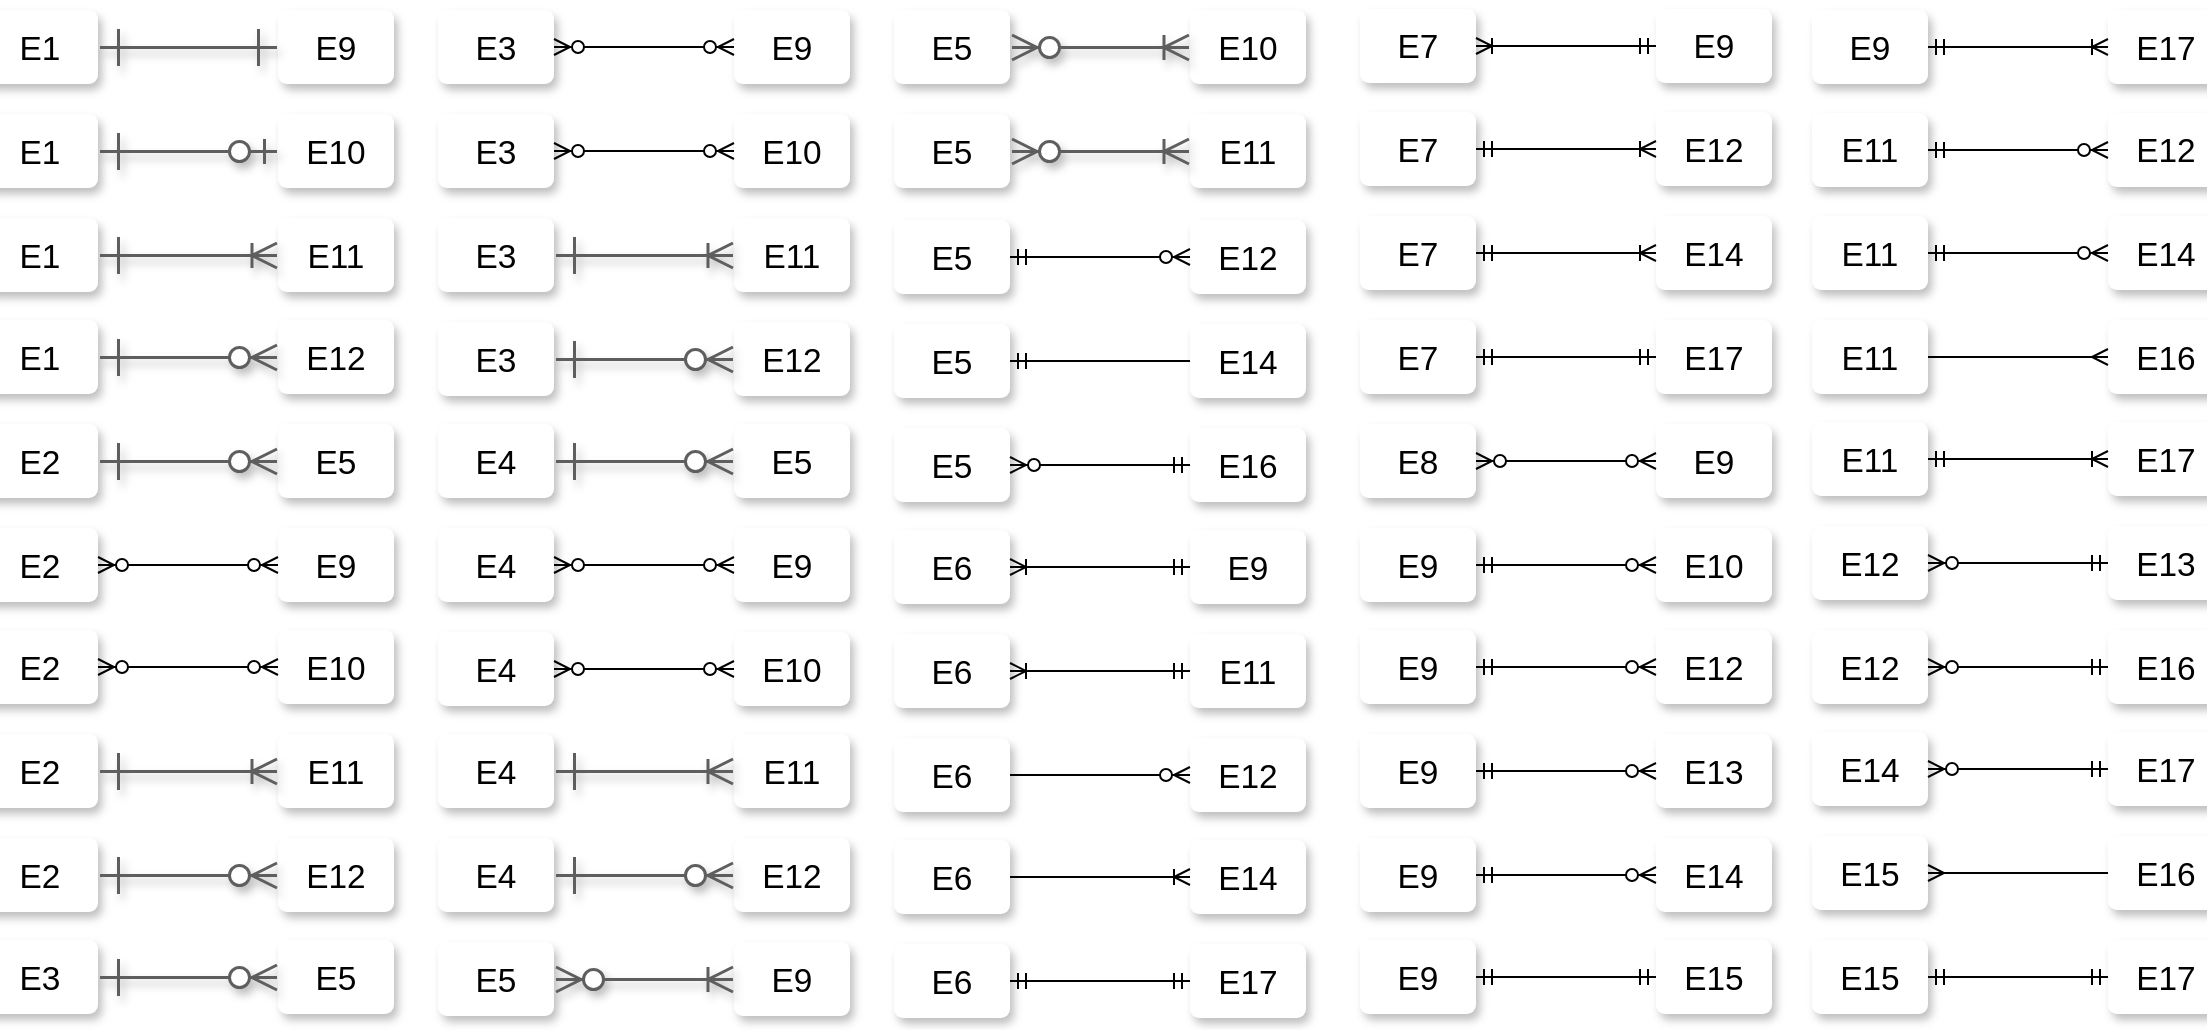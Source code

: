 <mxfile version="24.7.14">
  <diagram name="Página-1" id="lMCiCQGlookweoDm1MbY">
    <mxGraphModel dx="1413" dy="354" grid="0" gridSize="10" guides="1" tooltips="1" connect="1" arrows="1" fold="1" page="0" pageScale="1" pageWidth="827" pageHeight="1169" math="0" shadow="0">
      <root>
        <mxCell id="0" />
        <mxCell id="1" parent="0" />
        <mxCell id="VW0d0hes_iw_Q88u06iS-4" value="E1" style="html=1;overflow=block;blockSpacing=1;whiteSpace=wrap;fontSize=16.7;align=center;spacing=9;strokeColor=#unset;rounded=1;absoluteArcSize=1;arcSize=9;fillColor=#FFFFFF;strokeWidth=NaN;lucidId=a49.3jSfNW3m;shadow=1;" vertex="1" parent="1">
          <mxGeometry x="152" y="668" width="58" height="37" as="geometry" />
        </mxCell>
        <mxCell id="VW0d0hes_iw_Q88u06iS-5" value="E9" style="html=1;overflow=block;blockSpacing=1;whiteSpace=wrap;fontSize=16.7;align=center;spacing=9;strokeColor=#unset;rounded=1;absoluteArcSize=1;arcSize=9;fillColor=#FFFFFF;strokeWidth=NaN;lucidId=v49.yqgwQpGt;shadow=1;" vertex="1" parent="1">
          <mxGeometry x="300" y="668" width="58" height="37" as="geometry" />
        </mxCell>
        <mxCell id="VW0d0hes_iw_Q88u06iS-6" value="" style="html=1;jettySize=18;whiteSpace=wrap;fontSize=13;strokeColor=#5E5E5E;strokeWidth=1.5;rounded=1;arcSize=12;edgeStyle=orthogonalEdgeStyle;startArrow=ERone;startSize=16;endArrow=ERone;endSize=16;exitX=-0.013;exitY=0.5;exitPerimeter=0;entryX=1.013;entryY=0.5;entryPerimeter=0;lucidId=D69._yKPUCEd;fillColor=#FFFFFF;shadow=1;" edge="1" parent="1" source="VW0d0hes_iw_Q88u06iS-5" target="VW0d0hes_iw_Q88u06iS-4">
          <mxGeometry width="100" height="100" relative="1" as="geometry">
            <Array as="points" />
          </mxGeometry>
        </mxCell>
        <mxCell id="VW0d0hes_iw_Q88u06iS-7" value="E1" style="html=1;overflow=block;blockSpacing=1;whiteSpace=wrap;fontSize=16.7;align=center;spacing=9;strokeColor=#unset;rounded=1;absoluteArcSize=1;arcSize=9;fillColor=#FFFFFF;strokeWidth=NaN;lucidId=K_9.~rIl6Zaw;shadow=1;" vertex="1" parent="1">
          <mxGeometry x="152" y="720" width="58" height="37" as="geometry" />
        </mxCell>
        <mxCell id="VW0d0hes_iw_Q88u06iS-8" value="E10" style="html=1;overflow=block;blockSpacing=1;whiteSpace=wrap;fontSize=16.7;align=center;spacing=9;strokeColor=#unset;rounded=1;absoluteArcSize=1;arcSize=9;fillColor=#FFFFFF;strokeWidth=NaN;lucidId=K_9.1wFLXOA_;shadow=1;" vertex="1" parent="1">
          <mxGeometry x="300" y="720" width="58" height="37" as="geometry" />
        </mxCell>
        <mxCell id="VW0d0hes_iw_Q88u06iS-9" value="" style="html=1;jettySize=18;whiteSpace=wrap;fontSize=13;strokeColor=#5E5E5E;strokeWidth=1.5;rounded=1;arcSize=12;edgeStyle=orthogonalEdgeStyle;startArrow=ERzeroToOne;startSize=10;endArrow=ERone;endSize=16;exitX=-0.013;exitY=0.5;exitPerimeter=0;entryX=1.013;entryY=0.5;entryPerimeter=0;lucidId=K_9.NSXxFif3;fillColor=#FFFFFF;shadow=1;" edge="1" parent="1" source="VW0d0hes_iw_Q88u06iS-8" target="VW0d0hes_iw_Q88u06iS-7">
          <mxGeometry width="100" height="100" relative="1" as="geometry">
            <Array as="points" />
          </mxGeometry>
        </mxCell>
        <mxCell id="VW0d0hes_iw_Q88u06iS-10" value="E1" style="html=1;overflow=block;blockSpacing=1;whiteSpace=wrap;fontSize=16.7;align=center;spacing=9;strokeColor=#unset;rounded=1;absoluteArcSize=1;arcSize=9;fillColor=#FFFFFF;strokeWidth=NaN;lucidId=6_9.~jnDbWiA;shadow=1;" vertex="1" parent="1">
          <mxGeometry x="152" y="772" width="58" height="37" as="geometry" />
        </mxCell>
        <mxCell id="VW0d0hes_iw_Q88u06iS-11" value="E11" style="html=1;overflow=block;blockSpacing=1;whiteSpace=wrap;fontSize=16.7;align=center;spacing=9;strokeColor=#unset;rounded=1;absoluteArcSize=1;arcSize=9;fillColor=#FFFFFF;strokeWidth=NaN;lucidId=6_9.4NvaiLBG;shadow=1;" vertex="1" parent="1">
          <mxGeometry x="300" y="772" width="58" height="37" as="geometry" />
        </mxCell>
        <mxCell id="VW0d0hes_iw_Q88u06iS-12" value="" style="html=1;jettySize=18;whiteSpace=wrap;fontSize=13;strokeColor=#5E5E5E;strokeWidth=1.5;rounded=1;arcSize=12;edgeStyle=orthogonalEdgeStyle;startArrow=ERoneToMany;startSize=10;endArrow=ERone;endSize=16;exitX=-0.013;exitY=0.5;exitPerimeter=0;entryX=1.013;entryY=0.5;entryPerimeter=0;lucidId=6_9.0U2wq2EW;fillColor=#FFFFFF;shadow=1;" edge="1" parent="1" source="VW0d0hes_iw_Q88u06iS-11" target="VW0d0hes_iw_Q88u06iS-10">
          <mxGeometry width="100" height="100" relative="1" as="geometry">
            <Array as="points" />
          </mxGeometry>
        </mxCell>
        <mxCell id="VW0d0hes_iw_Q88u06iS-13" value="E1" style="html=1;overflow=block;blockSpacing=1;whiteSpace=wrap;fontSize=16.7;align=center;spacing=9;strokeColor=#unset;rounded=1;absoluteArcSize=1;arcSize=9;fillColor=#FFFFFF;strokeWidth=NaN;lucidId=m.9.YHpLkeR~;shadow=1;" vertex="1" parent="1">
          <mxGeometry x="152" y="823" width="58" height="37" as="geometry" />
        </mxCell>
        <mxCell id="VW0d0hes_iw_Q88u06iS-14" value="E12" style="html=1;overflow=block;blockSpacing=1;whiteSpace=wrap;fontSize=16.7;align=center;spacing=9;strokeColor=#unset;rounded=1;absoluteArcSize=1;arcSize=9;fillColor=#FFFFFF;strokeWidth=NaN;lucidId=m.9.MfVfY2YU;shadow=1;" vertex="1" parent="1">
          <mxGeometry x="300" y="823" width="58" height="37" as="geometry" />
        </mxCell>
        <mxCell id="VW0d0hes_iw_Q88u06iS-15" value="" style="html=1;jettySize=18;whiteSpace=wrap;fontSize=13;strokeColor=#5E5E5E;strokeWidth=1.5;rounded=1;arcSize=12;edgeStyle=orthogonalEdgeStyle;startArrow=ERzeroToMany;startSize=10;endArrow=ERone;endSize=16;exitX=-0.013;exitY=0.5;exitPerimeter=0;entryX=1.013;entryY=0.5;entryPerimeter=0;lucidId=m.9.k3JNbqy.;fillColor=#FFFFFF;shadow=1;" edge="1" parent="1" source="VW0d0hes_iw_Q88u06iS-14" target="VW0d0hes_iw_Q88u06iS-13">
          <mxGeometry width="100" height="100" relative="1" as="geometry">
            <Array as="points" />
          </mxGeometry>
        </mxCell>
        <mxCell id="VW0d0hes_iw_Q88u06iS-16" value="E2" style="html=1;overflow=block;blockSpacing=1;whiteSpace=wrap;fontSize=16.7;align=center;spacing=9;strokeColor=#unset;rounded=1;absoluteArcSize=1;arcSize=9;fillColor=#FFFFFF;strokeWidth=NaN;lucidId=gb-.z7cA_7DU;shadow=1;" vertex="1" parent="1">
          <mxGeometry x="152" y="927" width="58" height="37" as="geometry" />
        </mxCell>
        <mxCell id="VW0d0hes_iw_Q88u06iS-17" value="E9" style="html=1;overflow=block;blockSpacing=1;whiteSpace=wrap;fontSize=16.7;align=center;spacing=9;strokeColor=#unset;rounded=1;absoluteArcSize=1;arcSize=9;fillColor=#FFFFFF;strokeWidth=NaN;lucidId=gb-.lc1AbB2K;shadow=1;" vertex="1" parent="1">
          <mxGeometry x="300" y="927" width="58" height="37" as="geometry" />
        </mxCell>
        <mxCell id="VW0d0hes_iw_Q88u06iS-19" value="E2" style="html=1;overflow=block;blockSpacing=1;whiteSpace=wrap;fontSize=16.7;align=center;spacing=9;strokeColor=#unset;rounded=1;absoluteArcSize=1;arcSize=9;fillColor=#FFFFFF;strokeWidth=NaN;lucidId=gb-.fF-rcX95;shadow=1;" vertex="1" parent="1">
          <mxGeometry x="152" y="978" width="58" height="37" as="geometry" />
        </mxCell>
        <mxCell id="VW0d0hes_iw_Q88u06iS-20" value="E10" style="html=1;overflow=block;blockSpacing=1;whiteSpace=wrap;fontSize=16.7;align=center;spacing=9;strokeColor=#unset;rounded=1;absoluteArcSize=1;arcSize=9;fillColor=#FFFFFF;strokeWidth=NaN;lucidId=gb-.aFV4El0-;shadow=1;" vertex="1" parent="1">
          <mxGeometry x="300" y="978" width="58" height="37" as="geometry" />
        </mxCell>
        <mxCell id="VW0d0hes_iw_Q88u06iS-22" value="E2" style="html=1;overflow=block;blockSpacing=1;whiteSpace=wrap;fontSize=16.7;align=center;spacing=9;strokeColor=#unset;rounded=1;absoluteArcSize=1;arcSize=9;fillColor=#FFFFFF;strokeWidth=NaN;lucidId=gb-.QJ6YCIIF;shadow=1;" vertex="1" parent="1">
          <mxGeometry x="152" y="1030" width="58" height="37" as="geometry" />
        </mxCell>
        <mxCell id="VW0d0hes_iw_Q88u06iS-23" value="E11" style="html=1;overflow=block;blockSpacing=1;whiteSpace=wrap;fontSize=16.7;align=center;spacing=9;strokeColor=#unset;rounded=1;absoluteArcSize=1;arcSize=9;fillColor=#FFFFFF;strokeWidth=NaN;lucidId=gb-.yOQ.quRR;shadow=1;" vertex="1" parent="1">
          <mxGeometry x="300" y="1030" width="58" height="37" as="geometry" />
        </mxCell>
        <mxCell id="VW0d0hes_iw_Q88u06iS-24" value="" style="html=1;jettySize=18;whiteSpace=wrap;fontSize=13;strokeColor=#5E5E5E;strokeWidth=1.5;rounded=1;arcSize=12;edgeStyle=orthogonalEdgeStyle;startArrow=ERoneToMany;startSize=10;endArrow=ERone;endSize=16;exitX=-0.013;exitY=0.5;exitPerimeter=0;entryX=1.013;entryY=0.5;entryPerimeter=0;lucidId=gb-.RU2Mtd.V;fillColor=#FFFFFF;shadow=1;" edge="1" parent="1" source="VW0d0hes_iw_Q88u06iS-23" target="VW0d0hes_iw_Q88u06iS-22">
          <mxGeometry width="100" height="100" relative="1" as="geometry">
            <Array as="points" />
          </mxGeometry>
        </mxCell>
        <mxCell id="VW0d0hes_iw_Q88u06iS-25" value="E2" style="html=1;overflow=block;blockSpacing=1;whiteSpace=wrap;fontSize=16.7;align=center;spacing=9;strokeColor=#unset;rounded=1;absoluteArcSize=1;arcSize=9;fillColor=#FFFFFF;strokeWidth=NaN;lucidId=gb-.sQB0YD-k;shadow=1;" vertex="1" parent="1">
          <mxGeometry x="152" y="1082" width="58" height="37" as="geometry" />
        </mxCell>
        <mxCell id="VW0d0hes_iw_Q88u06iS-26" value="E12" style="html=1;overflow=block;blockSpacing=1;whiteSpace=wrap;fontSize=16.7;align=center;spacing=9;strokeColor=#unset;rounded=1;absoluteArcSize=1;arcSize=9;fillColor=#FFFFFF;strokeWidth=NaN;lucidId=gb-.uPbhh1sF;shadow=1;" vertex="1" parent="1">
          <mxGeometry x="300" y="1082" width="58" height="37" as="geometry" />
        </mxCell>
        <mxCell id="VW0d0hes_iw_Q88u06iS-27" value="" style="html=1;jettySize=18;whiteSpace=wrap;fontSize=13;strokeColor=#5E5E5E;strokeWidth=1.5;rounded=1;arcSize=12;edgeStyle=orthogonalEdgeStyle;startArrow=ERzeroToMany;startSize=10;endArrow=ERone;endSize=16;exitX=-0.013;exitY=0.5;exitPerimeter=0;entryX=1.013;entryY=0.5;entryPerimeter=0;lucidId=gb-.T4v.nvnW;fillColor=#FFFFFF;shadow=1;" edge="1" parent="1" source="VW0d0hes_iw_Q88u06iS-26" target="VW0d0hes_iw_Q88u06iS-25">
          <mxGeometry width="100" height="100" relative="1" as="geometry">
            <Array as="points" />
          </mxGeometry>
        </mxCell>
        <mxCell id="VW0d0hes_iw_Q88u06iS-28" value="E2" style="html=1;overflow=block;blockSpacing=1;whiteSpace=wrap;fontSize=16.7;align=center;spacing=9;strokeColor=#unset;rounded=1;absoluteArcSize=1;arcSize=9;fillColor=#FFFFFF;strokeWidth=NaN;lucidId=Ee-.-e9QqfMH;shadow=1;" vertex="1" parent="1">
          <mxGeometry x="152" y="875" width="58" height="37" as="geometry" />
        </mxCell>
        <mxCell id="VW0d0hes_iw_Q88u06iS-29" value="E5" style="html=1;overflow=block;blockSpacing=1;whiteSpace=wrap;fontSize=16.7;align=center;spacing=9;strokeColor=#unset;rounded=1;absoluteArcSize=1;arcSize=9;fillColor=#FFFFFF;strokeWidth=NaN;lucidId=Ee-.glLFmm_a;shadow=1;" vertex="1" parent="1">
          <mxGeometry x="300" y="875" width="58" height="37" as="geometry" />
        </mxCell>
        <mxCell id="VW0d0hes_iw_Q88u06iS-30" value="" style="html=1;jettySize=18;whiteSpace=wrap;fontSize=13;strokeColor=#5E5E5E;strokeWidth=1.5;rounded=1;arcSize=12;edgeStyle=orthogonalEdgeStyle;startArrow=ERzeroToMany;startSize=10;endArrow=ERone;endSize=16;exitX=-0.013;exitY=0.5;exitPerimeter=0;entryX=1.013;entryY=0.5;entryPerimeter=0;lucidId=Ee-.slK3gOFE;fillColor=#FFFFFF;shadow=1;" edge="1" parent="1" source="VW0d0hes_iw_Q88u06iS-29" target="VW0d0hes_iw_Q88u06iS-28">
          <mxGeometry width="100" height="100" relative="1" as="geometry">
            <Array as="points" />
          </mxGeometry>
        </mxCell>
        <mxCell id="VW0d0hes_iw_Q88u06iS-31" value="E3" style="html=1;overflow=block;blockSpacing=1;whiteSpace=wrap;fontSize=16.7;align=center;spacing=9;strokeColor=#unset;rounded=1;absoluteArcSize=1;arcSize=9;fillColor=#FFFFFF;strokeWidth=NaN;lucidId=nh-.uZ3-D6Ef;shadow=1;" vertex="1" parent="1">
          <mxGeometry x="152" y="1133" width="58" height="37" as="geometry" />
        </mxCell>
        <mxCell id="VW0d0hes_iw_Q88u06iS-32" value="E5" style="html=1;overflow=block;blockSpacing=1;whiteSpace=wrap;fontSize=16.7;align=center;spacing=9;strokeColor=#unset;rounded=1;absoluteArcSize=1;arcSize=9;fillColor=#FFFFFF;strokeWidth=NaN;lucidId=nh-.7fimG69a;shadow=1;" vertex="1" parent="1">
          <mxGeometry x="300" y="1133" width="58" height="37" as="geometry" />
        </mxCell>
        <mxCell id="VW0d0hes_iw_Q88u06iS-33" value="" style="html=1;jettySize=18;whiteSpace=wrap;fontSize=13;strokeColor=#5E5E5E;strokeWidth=1.5;rounded=1;arcSize=12;edgeStyle=orthogonalEdgeStyle;startArrow=ERzeroToMany;startSize=10;endArrow=ERone;endSize=16;exitX=-0.013;exitY=0.5;exitPerimeter=0;entryX=1.013;entryY=0.5;entryPerimeter=0;lucidId=nh-.vtvNjKWo;fillColor=#FFFFFF;shadow=1;" edge="1" parent="1" source="VW0d0hes_iw_Q88u06iS-32" target="VW0d0hes_iw_Q88u06iS-31">
          <mxGeometry width="100" height="100" relative="1" as="geometry">
            <Array as="points" />
          </mxGeometry>
        </mxCell>
        <mxCell id="VW0d0hes_iw_Q88u06iS-34" value="E3" style="html=1;overflow=block;blockSpacing=1;whiteSpace=wrap;fontSize=16.7;align=center;spacing=9;strokeColor=#unset;rounded=1;absoluteArcSize=1;arcSize=9;fillColor=#FFFFFF;strokeWidth=NaN;lucidId=aj-.gL-r61au;shadow=1;" vertex="1" parent="1">
          <mxGeometry x="380" y="668" width="58" height="37" as="geometry" />
        </mxCell>
        <mxCell id="VW0d0hes_iw_Q88u06iS-35" value="E9" style="html=1;overflow=block;blockSpacing=1;whiteSpace=wrap;fontSize=16.7;align=center;spacing=9;strokeColor=#unset;rounded=1;absoluteArcSize=1;arcSize=9;fillColor=#FFFFFF;strokeWidth=NaN;lucidId=aj-.JwW~57F_;shadow=1;" vertex="1" parent="1">
          <mxGeometry x="528" y="668" width="58" height="37" as="geometry" />
        </mxCell>
        <mxCell id="VW0d0hes_iw_Q88u06iS-37" value="E3" style="html=1;overflow=block;blockSpacing=1;whiteSpace=wrap;fontSize=16.7;align=center;spacing=9;strokeColor=#unset;rounded=1;absoluteArcSize=1;arcSize=9;fillColor=#FFFFFF;strokeWidth=NaN;lucidId=Uj-.-uaRzZYg;shadow=1;" vertex="1" parent="1">
          <mxGeometry x="380" y="720" width="58" height="37" as="geometry" />
        </mxCell>
        <mxCell id="VW0d0hes_iw_Q88u06iS-38" value="E10" style="html=1;overflow=block;blockSpacing=1;whiteSpace=wrap;fontSize=16.7;align=center;spacing=9;strokeColor=#unset;rounded=1;absoluteArcSize=1;arcSize=9;fillColor=#FFFFFF;strokeWidth=NaN;lucidId=Uj-.i6XIvXeX;shadow=1;" vertex="1" parent="1">
          <mxGeometry x="528" y="720" width="58" height="37" as="geometry" />
        </mxCell>
        <mxCell id="VW0d0hes_iw_Q88u06iS-40" value="E3" style="html=1;overflow=block;blockSpacing=1;whiteSpace=wrap;fontSize=16.7;align=center;spacing=9;strokeColor=#unset;rounded=1;absoluteArcSize=1;arcSize=9;fillColor=#FFFFFF;strokeWidth=NaN;lucidId=Dm-.xJ4fv~bC;shadow=1;" vertex="1" parent="1">
          <mxGeometry x="380" y="772" width="58" height="37" as="geometry" />
        </mxCell>
        <mxCell id="VW0d0hes_iw_Q88u06iS-41" value="E11" style="html=1;overflow=block;blockSpacing=1;whiteSpace=wrap;fontSize=16.7;align=center;spacing=9;strokeColor=#unset;rounded=1;absoluteArcSize=1;arcSize=9;fillColor=#FFFFFF;strokeWidth=NaN;lucidId=Dm-.RwP84Y_~;shadow=1;" vertex="1" parent="1">
          <mxGeometry x="528" y="772" width="58" height="37" as="geometry" />
        </mxCell>
        <mxCell id="VW0d0hes_iw_Q88u06iS-42" value="" style="html=1;jettySize=18;whiteSpace=wrap;fontSize=13;strokeColor=#5E5E5E;strokeWidth=1.5;rounded=1;arcSize=12;edgeStyle=orthogonalEdgeStyle;startArrow=ERoneToMany;startSize=10;endArrow=ERone;endSize=16;exitX=-0.013;exitY=0.5;exitPerimeter=0;entryX=1.013;entryY=0.5;entryPerimeter=0;lucidId=Dm-.p45LM0o9;fillColor=#FFFFFF;shadow=1;" edge="1" parent="1" source="VW0d0hes_iw_Q88u06iS-41" target="VW0d0hes_iw_Q88u06iS-40">
          <mxGeometry width="100" height="100" relative="1" as="geometry">
            <Array as="points" />
          </mxGeometry>
        </mxCell>
        <mxCell id="VW0d0hes_iw_Q88u06iS-43" value="E3" style="html=1;overflow=block;blockSpacing=1;whiteSpace=wrap;fontSize=16.7;align=center;spacing=9;strokeColor=#unset;rounded=1;absoluteArcSize=1;arcSize=9;fillColor=#FFFFFF;strokeWidth=NaN;lucidId=9m-.hp8IZicy;shadow=1;" vertex="1" parent="1">
          <mxGeometry x="380" y="824" width="58" height="37" as="geometry" />
        </mxCell>
        <mxCell id="VW0d0hes_iw_Q88u06iS-44" value="E12" style="html=1;overflow=block;blockSpacing=1;whiteSpace=wrap;fontSize=16.7;align=center;spacing=9;strokeColor=#unset;rounded=1;absoluteArcSize=1;arcSize=9;fillColor=#FFFFFF;strokeWidth=NaN;lucidId=9m-.NYmNRKxv;shadow=1;" vertex="1" parent="1">
          <mxGeometry x="528" y="824" width="58" height="37" as="geometry" />
        </mxCell>
        <mxCell id="VW0d0hes_iw_Q88u06iS-45" value="" style="html=1;jettySize=18;whiteSpace=wrap;fontSize=13;strokeColor=#5E5E5E;strokeWidth=1.5;rounded=1;arcSize=12;edgeStyle=orthogonalEdgeStyle;startArrow=ERzeroToMany;startSize=10;endArrow=ERone;endSize=16;exitX=-0.013;exitY=0.5;exitPerimeter=0;entryX=1.013;entryY=0.5;entryPerimeter=0;lucidId=9m-.v.tQU0M8;fillColor=#FFFFFF;shadow=1;" edge="1" parent="1" source="VW0d0hes_iw_Q88u06iS-44" target="VW0d0hes_iw_Q88u06iS-43">
          <mxGeometry width="100" height="100" relative="1" as="geometry">
            <Array as="points" />
          </mxGeometry>
        </mxCell>
        <mxCell id="VW0d0hes_iw_Q88u06iS-46" value="E4" style="html=1;overflow=block;blockSpacing=1;whiteSpace=wrap;fontSize=16.7;align=center;spacing=9;strokeColor=#unset;rounded=1;absoluteArcSize=1;arcSize=9;fillColor=#FFFFFF;strokeWidth=NaN;lucidId=Cn-.y0af_ZJq;shadow=1;" vertex="1" parent="1">
          <mxGeometry x="380" y="875" width="58" height="37" as="geometry" />
        </mxCell>
        <mxCell id="VW0d0hes_iw_Q88u06iS-47" value="E5" style="html=1;overflow=block;blockSpacing=1;whiteSpace=wrap;fontSize=16.7;align=center;spacing=9;strokeColor=#unset;rounded=1;absoluteArcSize=1;arcSize=9;fillColor=#FFFFFF;strokeWidth=NaN;lucidId=Cn-.5DLKqJvs;shadow=1;" vertex="1" parent="1">
          <mxGeometry x="528" y="875" width="58" height="37" as="geometry" />
        </mxCell>
        <mxCell id="VW0d0hes_iw_Q88u06iS-48" value="" style="html=1;jettySize=18;whiteSpace=wrap;fontSize=13;strokeColor=#5E5E5E;strokeWidth=1.5;rounded=1;arcSize=12;edgeStyle=orthogonalEdgeStyle;startArrow=ERzeroToMany;startSize=10;endArrow=ERone;endSize=16;exitX=-0.013;exitY=0.5;exitPerimeter=0;entryX=1.013;entryY=0.5;entryPerimeter=0;lucidId=Cn-.~MXiwPS6;fillColor=#FFFFFF;shadow=1;" edge="1" parent="1" source="VW0d0hes_iw_Q88u06iS-47" target="VW0d0hes_iw_Q88u06iS-46">
          <mxGeometry width="100" height="100" relative="1" as="geometry">
            <Array as="points" />
          </mxGeometry>
        </mxCell>
        <mxCell id="VW0d0hes_iw_Q88u06iS-49" value="E4" style="html=1;overflow=block;blockSpacing=1;whiteSpace=wrap;fontSize=16.7;align=center;spacing=9;strokeColor=#unset;rounded=1;absoluteArcSize=1;arcSize=9;fillColor=#FFFFFF;strokeWidth=NaN;lucidId=Br-.1N3cA9xV;shadow=1;" vertex="1" parent="1">
          <mxGeometry x="380" y="927" width="58" height="37" as="geometry" />
        </mxCell>
        <mxCell id="VW0d0hes_iw_Q88u06iS-50" value="E9" style="html=1;overflow=block;blockSpacing=1;whiteSpace=wrap;fontSize=16.7;align=center;spacing=9;strokeColor=#unset;rounded=1;absoluteArcSize=1;arcSize=9;fillColor=#FFFFFF;strokeWidth=NaN;lucidId=Br-..SqN6~zL;shadow=1;" vertex="1" parent="1">
          <mxGeometry x="528" y="927" width="58" height="37" as="geometry" />
        </mxCell>
        <mxCell id="VW0d0hes_iw_Q88u06iS-52" value="E4" style="html=1;overflow=block;blockSpacing=1;whiteSpace=wrap;fontSize=16.7;align=center;spacing=9;strokeColor=#unset;rounded=1;absoluteArcSize=1;arcSize=9;fillColor=#FFFFFF;strokeWidth=NaN;lucidId=gu-.UmnxDiXq;shadow=1;" vertex="1" parent="1">
          <mxGeometry x="380" y="979" width="58" height="37" as="geometry" />
        </mxCell>
        <mxCell id="VW0d0hes_iw_Q88u06iS-53" value="E10" style="html=1;overflow=block;blockSpacing=1;whiteSpace=wrap;fontSize=16.7;align=center;spacing=9;strokeColor=#unset;rounded=1;absoluteArcSize=1;arcSize=9;fillColor=#FFFFFF;strokeWidth=NaN;lucidId=gu-.zFVZlP5D;shadow=1;" vertex="1" parent="1">
          <mxGeometry x="528" y="979" width="58" height="37" as="geometry" />
        </mxCell>
        <mxCell id="VW0d0hes_iw_Q88u06iS-55" value="E4" style="html=1;overflow=block;blockSpacing=1;whiteSpace=wrap;fontSize=16.7;align=center;spacing=9;strokeColor=#unset;rounded=1;absoluteArcSize=1;arcSize=9;fillColor=#FFFFFF;strokeWidth=NaN;lucidId=Vu-.xdN_V.SW;shadow=1;" vertex="1" parent="1">
          <mxGeometry x="380" y="1030" width="58" height="37" as="geometry" />
        </mxCell>
        <mxCell id="VW0d0hes_iw_Q88u06iS-56" value="E11" style="html=1;overflow=block;blockSpacing=1;whiteSpace=wrap;fontSize=16.7;align=center;spacing=9;strokeColor=#unset;rounded=1;absoluteArcSize=1;arcSize=9;fillColor=#FFFFFF;strokeWidth=NaN;lucidId=Vu-.8aQ5YIUx;shadow=1;" vertex="1" parent="1">
          <mxGeometry x="528" y="1030" width="58" height="37" as="geometry" />
        </mxCell>
        <mxCell id="VW0d0hes_iw_Q88u06iS-57" value="" style="html=1;jettySize=18;whiteSpace=wrap;fontSize=13;strokeColor=#5E5E5E;strokeWidth=1.5;rounded=1;arcSize=12;edgeStyle=orthogonalEdgeStyle;startArrow=ERoneToMany;startSize=10;endArrow=ERone;endSize=16;exitX=-0.013;exitY=0.5;exitPerimeter=0;entryX=1.013;entryY=0.5;entryPerimeter=0;lucidId=Vu-.LSQZ5f-m;fillColor=#FFFFFF;shadow=1;" edge="1" parent="1" source="VW0d0hes_iw_Q88u06iS-56" target="VW0d0hes_iw_Q88u06iS-55">
          <mxGeometry width="100" height="100" relative="1" as="geometry">
            <Array as="points" />
          </mxGeometry>
        </mxCell>
        <mxCell id="VW0d0hes_iw_Q88u06iS-58" value="E4" style="html=1;overflow=block;blockSpacing=1;whiteSpace=wrap;fontSize=16.7;align=center;spacing=9;strokeColor=#unset;rounded=1;absoluteArcSize=1;arcSize=9;fillColor=#FFFFFF;strokeWidth=NaN;lucidId=ev-.DJNztvWs;shadow=1;" vertex="1" parent="1">
          <mxGeometry x="380" y="1082" width="58" height="37" as="geometry" />
        </mxCell>
        <mxCell id="VW0d0hes_iw_Q88u06iS-59" value="E12" style="html=1;overflow=block;blockSpacing=1;whiteSpace=wrap;fontSize=16.7;align=center;spacing=9;strokeColor=#unset;rounded=1;absoluteArcSize=1;arcSize=9;fillColor=#FFFFFF;strokeWidth=NaN;lucidId=ev-.b7LG4R2m;shadow=1;" vertex="1" parent="1">
          <mxGeometry x="528" y="1082" width="58" height="37" as="geometry" />
        </mxCell>
        <mxCell id="VW0d0hes_iw_Q88u06iS-60" value="" style="html=1;jettySize=18;whiteSpace=wrap;fontSize=13;strokeColor=#5E5E5E;strokeWidth=1.5;rounded=1;arcSize=12;edgeStyle=orthogonalEdgeStyle;startArrow=ERzeroToMany;startSize=10;endArrow=ERone;endSize=16;exitX=-0.013;exitY=0.5;exitPerimeter=0;entryX=1.013;entryY=0.5;entryPerimeter=0;lucidId=ev-.vkQOUTW8;fillColor=#FFFFFF;shadow=1;" edge="1" parent="1" source="VW0d0hes_iw_Q88u06iS-59" target="VW0d0hes_iw_Q88u06iS-58">
          <mxGeometry width="100" height="100" relative="1" as="geometry">
            <Array as="points" />
          </mxGeometry>
        </mxCell>
        <mxCell id="VW0d0hes_iw_Q88u06iS-61" value="E5" style="html=1;overflow=block;blockSpacing=1;whiteSpace=wrap;fontSize=16.7;align=center;spacing=9;strokeColor=#unset;rounded=1;absoluteArcSize=1;arcSize=9;fillColor=#FFFFFF;strokeWidth=NaN;lucidId=Ev-.UOXe~5~G;shadow=1;" vertex="1" parent="1">
          <mxGeometry x="380" y="1134" width="58" height="37" as="geometry" />
        </mxCell>
        <mxCell id="VW0d0hes_iw_Q88u06iS-62" value="E9" style="html=1;overflow=block;blockSpacing=1;whiteSpace=wrap;fontSize=16.7;align=center;spacing=9;strokeColor=#unset;rounded=1;absoluteArcSize=1;arcSize=9;fillColor=#FFFFFF;strokeWidth=NaN;lucidId=Ev-.zVaClFaw;shadow=1;" vertex="1" parent="1">
          <mxGeometry x="528" y="1134" width="58" height="37" as="geometry" />
        </mxCell>
        <mxCell id="VW0d0hes_iw_Q88u06iS-63" value="" style="html=1;jettySize=18;whiteSpace=wrap;fontSize=13;strokeColor=#5E5E5E;strokeWidth=1.5;rounded=1;arcSize=12;edgeStyle=orthogonalEdgeStyle;startArrow=ERoneToMany;startSize=10;endArrow=ERzeroToMany;endSize=10;exitX=-0.013;exitY=0.5;exitPerimeter=0;entryX=1.013;entryY=0.5;entryPerimeter=0;lucidId=Ev-..QIOVP.b;fillColor=#FFFFFF;shadow=1;" edge="1" parent="1" source="VW0d0hes_iw_Q88u06iS-62" target="VW0d0hes_iw_Q88u06iS-61">
          <mxGeometry width="100" height="100" relative="1" as="geometry">
            <Array as="points" />
          </mxGeometry>
        </mxCell>
        <mxCell id="VW0d0hes_iw_Q88u06iS-65" value="" style="edgeStyle=entityRelationEdgeStyle;fontSize=12;html=1;endArrow=ERzeroToMany;endFill=1;startArrow=ERzeroToMany;rounded=0;entryX=0;entryY=0.5;entryDx=0;entryDy=0;" edge="1" parent="1" source="VW0d0hes_iw_Q88u06iS-16" target="VW0d0hes_iw_Q88u06iS-17">
          <mxGeometry width="100" height="100" relative="1" as="geometry">
            <mxPoint x="210" y="947" as="sourcePoint" />
            <mxPoint x="310" y="847" as="targetPoint" />
          </mxGeometry>
        </mxCell>
        <mxCell id="VW0d0hes_iw_Q88u06iS-66" value="" style="edgeStyle=entityRelationEdgeStyle;fontSize=12;html=1;endArrow=ERzeroToMany;endFill=1;startArrow=ERzeroToMany;rounded=0;entryX=0;entryY=0.5;entryDx=0;entryDy=0;exitX=1;exitY=0.5;exitDx=0;exitDy=0;" edge="1" parent="1" source="VW0d0hes_iw_Q88u06iS-19" target="VW0d0hes_iw_Q88u06iS-20">
          <mxGeometry width="100" height="100" relative="1" as="geometry">
            <mxPoint x="220" y="956" as="sourcePoint" />
            <mxPoint x="310" y="956" as="targetPoint" />
            <Array as="points">
              <mxPoint x="243" y="999" />
            </Array>
          </mxGeometry>
        </mxCell>
        <mxCell id="VW0d0hes_iw_Q88u06iS-67" value="" style="edgeStyle=entityRelationEdgeStyle;fontSize=12;html=1;endArrow=ERzeroToMany;endFill=1;startArrow=ERzeroToMany;rounded=0;entryX=0;entryY=0.5;entryDx=0;entryDy=0;" edge="1" parent="1" source="VW0d0hes_iw_Q88u06iS-34" target="VW0d0hes_iw_Q88u06iS-35">
          <mxGeometry width="100" height="100" relative="1" as="geometry">
            <mxPoint x="448" y="490" as="sourcePoint" />
            <mxPoint x="538" y="490" as="targetPoint" />
            <Array as="points">
              <mxPoint x="481" y="492" />
            </Array>
          </mxGeometry>
        </mxCell>
        <mxCell id="VW0d0hes_iw_Q88u06iS-68" value="" style="edgeStyle=entityRelationEdgeStyle;fontSize=12;html=1;endArrow=ERzeroToMany;endFill=1;startArrow=ERzeroToMany;rounded=0;entryX=0;entryY=0.5;entryDx=0;entryDy=0;exitX=1;exitY=0.5;exitDx=0;exitDy=0;" edge="1" parent="1" source="VW0d0hes_iw_Q88u06iS-37" target="VW0d0hes_iw_Q88u06iS-38">
          <mxGeometry width="100" height="100" relative="1" as="geometry">
            <mxPoint x="235" y="1069" as="sourcePoint" />
            <mxPoint x="325" y="1069" as="targetPoint" />
            <Array as="points">
              <mxPoint x="268" y="1071" />
              <mxPoint x="660" y="804" />
            </Array>
          </mxGeometry>
        </mxCell>
        <mxCell id="VW0d0hes_iw_Q88u06iS-70" value="" style="edgeStyle=entityRelationEdgeStyle;fontSize=12;html=1;endArrow=ERzeroToMany;endFill=1;startArrow=ERzeroToMany;rounded=0;entryX=0;entryY=0.5;entryDx=0;entryDy=0;exitX=1;exitY=0.5;exitDx=0;exitDy=0;" edge="1" parent="1" source="VW0d0hes_iw_Q88u06iS-49" target="VW0d0hes_iw_Q88u06iS-50">
          <mxGeometry width="100" height="100" relative="1" as="geometry">
            <mxPoint x="448" y="749" as="sourcePoint" />
            <mxPoint x="538" y="749" as="targetPoint" />
            <Array as="points">
              <mxPoint x="278" y="1081" />
              <mxPoint x="670" y="814" />
            </Array>
          </mxGeometry>
        </mxCell>
        <mxCell id="VW0d0hes_iw_Q88u06iS-71" value="" style="edgeStyle=entityRelationEdgeStyle;fontSize=12;html=1;endArrow=ERzeroToMany;endFill=1;startArrow=ERzeroToMany;rounded=0;entryX=0;entryY=0.5;entryDx=0;entryDy=0;" edge="1" parent="1" source="VW0d0hes_iw_Q88u06iS-52" target="VW0d0hes_iw_Q88u06iS-53">
          <mxGeometry width="100" height="100" relative="1" as="geometry">
            <mxPoint x="448" y="956" as="sourcePoint" />
            <mxPoint x="538" y="956" as="targetPoint" />
            <Array as="points">
              <mxPoint x="288" y="1091" />
              <mxPoint x="680" y="824" />
            </Array>
          </mxGeometry>
        </mxCell>
        <mxCell id="VW0d0hes_iw_Q88u06iS-73" value="E5" style="html=1;overflow=block;blockSpacing=1;whiteSpace=wrap;fontSize=16.7;align=center;spacing=9;strokeColor=#unset;rounded=1;absoluteArcSize=1;arcSize=9;fillColor=#FFFFFF;strokeWidth=NaN;lucidId=Ev-.UOXe~5~G;shadow=1;" vertex="1" parent="1">
          <mxGeometry x="608" y="668" width="58" height="37" as="geometry" />
        </mxCell>
        <mxCell id="VW0d0hes_iw_Q88u06iS-74" value="E10" style="html=1;overflow=block;blockSpacing=1;whiteSpace=wrap;fontSize=16.7;align=center;spacing=9;strokeColor=#unset;rounded=1;absoluteArcSize=1;arcSize=9;fillColor=#FFFFFF;strokeWidth=NaN;lucidId=Ev-.zVaClFaw;shadow=1;" vertex="1" parent="1">
          <mxGeometry x="756" y="668" width="58" height="37" as="geometry" />
        </mxCell>
        <mxCell id="VW0d0hes_iw_Q88u06iS-75" value="" style="html=1;jettySize=18;whiteSpace=wrap;fontSize=13;strokeColor=#5E5E5E;strokeWidth=1.5;rounded=1;arcSize=12;edgeStyle=orthogonalEdgeStyle;startArrow=ERoneToMany;startSize=10;endArrow=ERzeroToMany;endSize=10;exitX=-0.013;exitY=0.5;exitPerimeter=0;entryX=1.013;entryY=0.5;entryPerimeter=0;lucidId=Ev-..QIOVP.b;fillColor=#FFFFFF;shadow=1;" edge="1" parent="1" source="VW0d0hes_iw_Q88u06iS-74" target="VW0d0hes_iw_Q88u06iS-73">
          <mxGeometry width="100" height="100" relative="1" as="geometry">
            <Array as="points" />
          </mxGeometry>
        </mxCell>
        <mxCell id="VW0d0hes_iw_Q88u06iS-76" value="E5" style="html=1;overflow=block;blockSpacing=1;whiteSpace=wrap;fontSize=16.7;align=center;spacing=9;strokeColor=#unset;rounded=1;absoluteArcSize=1;arcSize=9;fillColor=#FFFFFF;strokeWidth=NaN;lucidId=Ev-.UOXe~5~G;shadow=1;" vertex="1" parent="1">
          <mxGeometry x="608" y="720" width="58" height="37" as="geometry" />
        </mxCell>
        <mxCell id="VW0d0hes_iw_Q88u06iS-77" value="E11" style="html=1;overflow=block;blockSpacing=1;whiteSpace=wrap;fontSize=16.7;align=center;spacing=9;strokeColor=#unset;rounded=1;absoluteArcSize=1;arcSize=9;fillColor=#FFFFFF;strokeWidth=NaN;lucidId=Ev-.zVaClFaw;shadow=1;" vertex="1" parent="1">
          <mxGeometry x="756" y="720" width="58" height="37" as="geometry" />
        </mxCell>
        <mxCell id="VW0d0hes_iw_Q88u06iS-78" value="" style="html=1;jettySize=18;whiteSpace=wrap;fontSize=13;strokeColor=#5E5E5E;strokeWidth=1.5;rounded=1;arcSize=12;edgeStyle=orthogonalEdgeStyle;startArrow=ERoneToMany;startSize=10;endArrow=ERzeroToMany;endSize=10;exitX=-0.013;exitY=0.5;exitPerimeter=0;entryX=1.013;entryY=0.5;entryPerimeter=0;lucidId=Ev-..QIOVP.b;fillColor=#FFFFFF;shadow=1;" edge="1" parent="1" source="VW0d0hes_iw_Q88u06iS-77" target="VW0d0hes_iw_Q88u06iS-76">
          <mxGeometry width="100" height="100" relative="1" as="geometry">
            <Array as="points" />
          </mxGeometry>
        </mxCell>
        <mxCell id="VW0d0hes_iw_Q88u06iS-79" value="E5" style="html=1;overflow=block;blockSpacing=1;whiteSpace=wrap;fontSize=16.7;align=center;spacing=9;strokeColor=#unset;rounded=1;absoluteArcSize=1;arcSize=9;fillColor=#FFFFFF;strokeWidth=NaN;lucidId=Ev-.UOXe~5~G;shadow=1;" vertex="1" parent="1">
          <mxGeometry x="608" y="773" width="58" height="37" as="geometry" />
        </mxCell>
        <mxCell id="VW0d0hes_iw_Q88u06iS-80" value="E12" style="html=1;overflow=block;blockSpacing=1;whiteSpace=wrap;fontSize=16.7;align=center;spacing=9;strokeColor=#unset;rounded=1;absoluteArcSize=1;arcSize=9;fillColor=#FFFFFF;strokeWidth=NaN;lucidId=Ev-.zVaClFaw;shadow=1;" vertex="1" parent="1">
          <mxGeometry x="756" y="773" width="58" height="37" as="geometry" />
        </mxCell>
        <mxCell id="VW0d0hes_iw_Q88u06iS-83" value="" style="edgeStyle=entityRelationEdgeStyle;fontSize=12;html=1;endArrow=ERzeroToMany;startArrow=ERmandOne;rounded=0;" edge="1" parent="1" source="VW0d0hes_iw_Q88u06iS-79" target="VW0d0hes_iw_Q88u06iS-80">
          <mxGeometry width="100" height="100" relative="1" as="geometry">
            <mxPoint x="557" y="1091" as="sourcePoint" />
            <mxPoint x="657" y="991" as="targetPoint" />
          </mxGeometry>
        </mxCell>
        <mxCell id="VW0d0hes_iw_Q88u06iS-84" value="E5" style="html=1;overflow=block;blockSpacing=1;whiteSpace=wrap;fontSize=16.7;align=center;spacing=9;strokeColor=#unset;rounded=1;absoluteArcSize=1;arcSize=9;fillColor=#FFFFFF;strokeWidth=NaN;lucidId=Ev-.UOXe~5~G;shadow=1;" vertex="1" parent="1">
          <mxGeometry x="608" y="825" width="58" height="37" as="geometry" />
        </mxCell>
        <mxCell id="VW0d0hes_iw_Q88u06iS-85" value="E14" style="html=1;overflow=block;blockSpacing=1;whiteSpace=wrap;fontSize=16.7;align=center;spacing=9;strokeColor=#unset;rounded=1;absoluteArcSize=1;arcSize=9;fillColor=#FFFFFF;strokeWidth=NaN;lucidId=Ev-.zVaClFaw;shadow=1;" vertex="1" parent="1">
          <mxGeometry x="756" y="825" width="58" height="37" as="geometry" />
        </mxCell>
        <mxCell id="VW0d0hes_iw_Q88u06iS-87" value="" style="edgeStyle=entityRelationEdgeStyle;fontSize=12;html=1;endArrow=ERmandOne;rounded=0;exitX=0;exitY=0.5;exitDx=0;exitDy=0;" edge="1" parent="1" source="VW0d0hes_iw_Q88u06iS-85" target="VW0d0hes_iw_Q88u06iS-84">
          <mxGeometry width="100" height="100" relative="1" as="geometry">
            <mxPoint x="688" y="1096" as="sourcePoint" />
            <mxPoint x="788" y="996" as="targetPoint" />
          </mxGeometry>
        </mxCell>
        <mxCell id="VW0d0hes_iw_Q88u06iS-88" value="E5" style="html=1;overflow=block;blockSpacing=1;whiteSpace=wrap;fontSize=16.7;align=center;spacing=9;strokeColor=#unset;rounded=1;absoluteArcSize=1;arcSize=9;fillColor=#FFFFFF;strokeWidth=NaN;lucidId=Ev-.UOXe~5~G;shadow=1;" vertex="1" parent="1">
          <mxGeometry x="608" y="877" width="58" height="37" as="geometry" />
        </mxCell>
        <mxCell id="VW0d0hes_iw_Q88u06iS-89" value="E16" style="html=1;overflow=block;blockSpacing=1;whiteSpace=wrap;fontSize=16.7;align=center;spacing=9;strokeColor=#unset;rounded=1;absoluteArcSize=1;arcSize=9;fillColor=#FFFFFF;strokeWidth=NaN;lucidId=Ev-.zVaClFaw;shadow=1;" vertex="1" parent="1">
          <mxGeometry x="756" y="877" width="58" height="37" as="geometry" />
        </mxCell>
        <mxCell id="VW0d0hes_iw_Q88u06iS-91" value="" style="edgeStyle=entityRelationEdgeStyle;fontSize=12;html=1;endArrow=ERzeroToMany;startArrow=ERmandOne;rounded=0;entryX=1;entryY=0.5;entryDx=0;entryDy=0;" edge="1" parent="1" source="VW0d0hes_iw_Q88u06iS-89" target="VW0d0hes_iw_Q88u06iS-88">
          <mxGeometry width="100" height="100" relative="1" as="geometry">
            <mxPoint x="557" y="1091" as="sourcePoint" />
            <mxPoint x="657" y="991" as="targetPoint" />
          </mxGeometry>
        </mxCell>
        <mxCell id="VW0d0hes_iw_Q88u06iS-92" value="E6" style="html=1;overflow=block;blockSpacing=1;whiteSpace=wrap;fontSize=16.7;align=center;spacing=9;strokeColor=#unset;rounded=1;absoluteArcSize=1;arcSize=9;fillColor=#FFFFFF;strokeWidth=NaN;lucidId=Ev-.UOXe~5~G;shadow=1;" vertex="1" parent="1">
          <mxGeometry x="608" y="928" width="58" height="37" as="geometry" />
        </mxCell>
        <mxCell id="VW0d0hes_iw_Q88u06iS-93" value="E9" style="html=1;overflow=block;blockSpacing=1;whiteSpace=wrap;fontSize=16.7;align=center;spacing=9;strokeColor=#unset;rounded=1;absoluteArcSize=1;arcSize=9;fillColor=#FFFFFF;strokeWidth=NaN;lucidId=Ev-.zVaClFaw;shadow=1;" vertex="1" parent="1">
          <mxGeometry x="756" y="928" width="58" height="37" as="geometry" />
        </mxCell>
        <mxCell id="VW0d0hes_iw_Q88u06iS-95" value="" style="edgeStyle=entityRelationEdgeStyle;fontSize=12;html=1;endArrow=ERoneToMany;startArrow=ERmandOne;rounded=0;exitX=0;exitY=0.5;exitDx=0;exitDy=0;" edge="1" parent="1" source="VW0d0hes_iw_Q88u06iS-93" target="VW0d0hes_iw_Q88u06iS-92">
          <mxGeometry width="100" height="100" relative="1" as="geometry">
            <mxPoint x="691" y="1093" as="sourcePoint" />
            <mxPoint x="786" y="1015" as="targetPoint" />
          </mxGeometry>
        </mxCell>
        <mxCell id="VW0d0hes_iw_Q88u06iS-96" value="E6" style="html=1;overflow=block;blockSpacing=1;whiteSpace=wrap;fontSize=16.7;align=center;spacing=9;strokeColor=#unset;rounded=1;absoluteArcSize=1;arcSize=9;fillColor=#FFFFFF;strokeWidth=NaN;lucidId=Ev-.UOXe~5~G;shadow=1;" vertex="1" parent="1">
          <mxGeometry x="608" y="980" width="58" height="37" as="geometry" />
        </mxCell>
        <mxCell id="VW0d0hes_iw_Q88u06iS-97" value="E11" style="html=1;overflow=block;blockSpacing=1;whiteSpace=wrap;fontSize=16.7;align=center;spacing=9;strokeColor=#unset;rounded=1;absoluteArcSize=1;arcSize=9;fillColor=#FFFFFF;strokeWidth=NaN;lucidId=Ev-.zVaClFaw;shadow=1;" vertex="1" parent="1">
          <mxGeometry x="756" y="980" width="58" height="37" as="geometry" />
        </mxCell>
        <mxCell id="VW0d0hes_iw_Q88u06iS-99" value="" style="edgeStyle=entityRelationEdgeStyle;fontSize=12;html=1;endArrow=ERoneToMany;startArrow=ERmandOne;rounded=0;exitX=0;exitY=0.5;exitDx=0;exitDy=0;entryX=1;entryY=0.5;entryDx=0;entryDy=0;" edge="1" parent="1" source="VW0d0hes_iw_Q88u06iS-97" target="VW0d0hes_iw_Q88u06iS-96">
          <mxGeometry width="100" height="100" relative="1" as="geometry">
            <mxPoint x="797" y="1069" as="sourcePoint" />
            <mxPoint x="707" y="1069" as="targetPoint" />
          </mxGeometry>
        </mxCell>
        <mxCell id="VW0d0hes_iw_Q88u06iS-101" value="E6" style="html=1;overflow=block;blockSpacing=1;whiteSpace=wrap;fontSize=16.7;align=center;spacing=9;strokeColor=#unset;rounded=1;absoluteArcSize=1;arcSize=9;fillColor=#FFFFFF;strokeWidth=NaN;lucidId=Ev-.UOXe~5~G;shadow=1;" vertex="1" parent="1">
          <mxGeometry x="608" y="1032" width="58" height="37" as="geometry" />
        </mxCell>
        <mxCell id="VW0d0hes_iw_Q88u06iS-102" value="E12" style="html=1;overflow=block;blockSpacing=1;whiteSpace=wrap;fontSize=16.7;align=center;spacing=9;strokeColor=#unset;rounded=1;absoluteArcSize=1;arcSize=9;fillColor=#FFFFFF;strokeWidth=NaN;lucidId=Ev-.zVaClFaw;shadow=1;" vertex="1" parent="1">
          <mxGeometry x="756" y="1032" width="58" height="37" as="geometry" />
        </mxCell>
        <mxCell id="VW0d0hes_iw_Q88u06iS-104" value="" style="edgeStyle=entityRelationEdgeStyle;fontSize=12;html=1;endArrow=ERzeroToMany;endFill=1;rounded=0;entryX=0;entryY=0.5;entryDx=0;entryDy=0;" edge="1" parent="1" source="VW0d0hes_iw_Q88u06iS-101" target="VW0d0hes_iw_Q88u06iS-102">
          <mxGeometry width="100" height="100" relative="1" as="geometry">
            <mxPoint x="572" y="949" as="sourcePoint" />
            <mxPoint x="672" y="849" as="targetPoint" />
          </mxGeometry>
        </mxCell>
        <mxCell id="VW0d0hes_iw_Q88u06iS-105" value="E6" style="html=1;overflow=block;blockSpacing=1;whiteSpace=wrap;fontSize=16.7;align=center;spacing=9;strokeColor=#unset;rounded=1;absoluteArcSize=1;arcSize=9;fillColor=#FFFFFF;strokeWidth=NaN;lucidId=Ev-.UOXe~5~G;shadow=1;" vertex="1" parent="1">
          <mxGeometry x="608" y="1083" width="58" height="37" as="geometry" />
        </mxCell>
        <mxCell id="VW0d0hes_iw_Q88u06iS-106" value="E14" style="html=1;overflow=block;blockSpacing=1;whiteSpace=wrap;fontSize=16.7;align=center;spacing=9;strokeColor=#unset;rounded=1;absoluteArcSize=1;arcSize=9;fillColor=#FFFFFF;strokeWidth=NaN;lucidId=Ev-.zVaClFaw;shadow=1;" vertex="1" parent="1">
          <mxGeometry x="756" y="1083" width="58" height="37" as="geometry" />
        </mxCell>
        <mxCell id="VW0d0hes_iw_Q88u06iS-108" value="" style="edgeStyle=entityRelationEdgeStyle;fontSize=12;html=1;endArrow=ERoneToMany;rounded=0;entryX=0;entryY=0.5;entryDx=0;entryDy=0;" edge="1" parent="1" source="VW0d0hes_iw_Q88u06iS-105" target="VW0d0hes_iw_Q88u06iS-106">
          <mxGeometry width="100" height="100" relative="1" as="geometry">
            <mxPoint x="572" y="949" as="sourcePoint" />
            <mxPoint x="672" y="849" as="targetPoint" />
          </mxGeometry>
        </mxCell>
        <mxCell id="VW0d0hes_iw_Q88u06iS-109" value="E7" style="html=1;overflow=block;blockSpacing=1;whiteSpace=wrap;fontSize=16.7;align=center;spacing=9;strokeColor=#unset;rounded=1;absoluteArcSize=1;arcSize=9;fillColor=#FFFFFF;strokeWidth=NaN;lucidId=Ev-.UOXe~5~G;shadow=1;" vertex="1" parent="1">
          <mxGeometry x="841" y="667.5" width="58" height="37" as="geometry" />
        </mxCell>
        <mxCell id="VW0d0hes_iw_Q88u06iS-110" value="E9" style="html=1;overflow=block;blockSpacing=1;whiteSpace=wrap;fontSize=16.7;align=center;spacing=9;strokeColor=#unset;rounded=1;absoluteArcSize=1;arcSize=9;fillColor=#FFFFFF;strokeWidth=NaN;lucidId=Ev-.zVaClFaw;shadow=1;" vertex="1" parent="1">
          <mxGeometry x="989" y="667.5" width="58" height="37" as="geometry" />
        </mxCell>
        <mxCell id="VW0d0hes_iw_Q88u06iS-115" value="" style="edgeStyle=entityRelationEdgeStyle;fontSize=12;html=1;endArrow=ERoneToMany;startArrow=ERmandOne;rounded=0;exitX=0;exitY=0.5;exitDx=0;exitDy=0;" edge="1" parent="1" source="VW0d0hes_iw_Q88u06iS-110" target="VW0d0hes_iw_Q88u06iS-109">
          <mxGeometry width="100" height="100" relative="1" as="geometry">
            <mxPoint x="995" y="690.5" as="sourcePoint" />
            <mxPoint x="946" y="770.5" as="targetPoint" />
            <Array as="points">
              <mxPoint x="904" y="686.5" />
            </Array>
          </mxGeometry>
        </mxCell>
        <mxCell id="VW0d0hes_iw_Q88u06iS-117" value="E7" style="html=1;overflow=block;blockSpacing=1;whiteSpace=wrap;fontSize=16.7;align=center;spacing=9;strokeColor=#unset;rounded=1;absoluteArcSize=1;arcSize=9;fillColor=#FFFFFF;strokeWidth=NaN;lucidId=Ev-.UOXe~5~G;shadow=1;" vertex="1" parent="1">
          <mxGeometry x="841" y="719" width="58" height="37" as="geometry" />
        </mxCell>
        <mxCell id="VW0d0hes_iw_Q88u06iS-118" value="E12" style="html=1;overflow=block;blockSpacing=1;whiteSpace=wrap;fontSize=16.7;align=center;spacing=9;strokeColor=#unset;rounded=1;absoluteArcSize=1;arcSize=9;fillColor=#FFFFFF;strokeWidth=NaN;lucidId=Ev-.zVaClFaw;shadow=1;" vertex="1" parent="1">
          <mxGeometry x="989" y="719" width="58" height="37" as="geometry" />
        </mxCell>
        <mxCell id="VW0d0hes_iw_Q88u06iS-119" value="" style="edgeStyle=entityRelationEdgeStyle;fontSize=12;html=1;endArrow=ERoneToMany;startArrow=ERmandOne;rounded=0;entryX=0;entryY=0.5;entryDx=0;entryDy=0;" edge="1" parent="1" source="VW0d0hes_iw_Q88u06iS-117" target="VW0d0hes_iw_Q88u06iS-118">
          <mxGeometry width="100" height="100" relative="1" as="geometry">
            <mxPoint x="991" y="789" as="sourcePoint" />
            <mxPoint x="901" y="789" as="targetPoint" />
          </mxGeometry>
        </mxCell>
        <mxCell id="VW0d0hes_iw_Q88u06iS-123" value="E6" style="html=1;overflow=block;blockSpacing=1;whiteSpace=wrap;fontSize=16.7;align=center;spacing=9;strokeColor=#unset;rounded=1;absoluteArcSize=1;arcSize=9;fillColor=#FFFFFF;strokeWidth=NaN;lucidId=Ev-.UOXe~5~G;shadow=1;" vertex="1" parent="1">
          <mxGeometry x="608" y="1135" width="58" height="37" as="geometry" />
        </mxCell>
        <mxCell id="VW0d0hes_iw_Q88u06iS-124" value="E17" style="html=1;overflow=block;blockSpacing=1;whiteSpace=wrap;fontSize=16.7;align=center;spacing=9;strokeColor=#unset;rounded=1;absoluteArcSize=1;arcSize=9;fillColor=#FFFFFF;strokeWidth=NaN;lucidId=Ev-.zVaClFaw;shadow=1;" vertex="1" parent="1">
          <mxGeometry x="756" y="1135" width="58" height="37" as="geometry" />
        </mxCell>
        <mxCell id="VW0d0hes_iw_Q88u06iS-126" value="" style="edgeStyle=entityRelationEdgeStyle;fontSize=12;html=1;endArrow=ERmandOne;startArrow=ERmandOne;rounded=0;exitX=1;exitY=0.5;exitDx=0;exitDy=0;entryX=0;entryY=0.5;entryDx=0;entryDy=0;" edge="1" parent="1" source="VW0d0hes_iw_Q88u06iS-123" target="VW0d0hes_iw_Q88u06iS-124">
          <mxGeometry width="100" height="100" relative="1" as="geometry">
            <mxPoint x="402" y="1040" as="sourcePoint" />
            <mxPoint x="502" y="940" as="targetPoint" />
          </mxGeometry>
        </mxCell>
        <mxCell id="VW0d0hes_iw_Q88u06iS-127" value="E7" style="html=1;overflow=block;blockSpacing=1;whiteSpace=wrap;fontSize=16.7;align=center;spacing=9;strokeColor=#unset;rounded=1;absoluteArcSize=1;arcSize=9;fillColor=#FFFFFF;strokeWidth=NaN;lucidId=Ev-.UOXe~5~G;shadow=1;" vertex="1" parent="1">
          <mxGeometry x="841" y="771" width="58" height="37" as="geometry" />
        </mxCell>
        <mxCell id="VW0d0hes_iw_Q88u06iS-128" value="E14" style="html=1;overflow=block;blockSpacing=1;whiteSpace=wrap;fontSize=16.7;align=center;spacing=9;strokeColor=#unset;rounded=1;absoluteArcSize=1;arcSize=9;fillColor=#FFFFFF;strokeWidth=NaN;lucidId=Ev-.zVaClFaw;shadow=1;" vertex="1" parent="1">
          <mxGeometry x="989" y="771" width="58" height="37" as="geometry" />
        </mxCell>
        <mxCell id="VW0d0hes_iw_Q88u06iS-129" value="" style="edgeStyle=entityRelationEdgeStyle;fontSize=12;html=1;endArrow=ERoneToMany;startArrow=ERmandOne;rounded=0;entryX=0;entryY=0.5;entryDx=0;entryDy=0;" edge="1" parent="1" source="VW0d0hes_iw_Q88u06iS-127" target="VW0d0hes_iw_Q88u06iS-128">
          <mxGeometry width="100" height="100" relative="1" as="geometry">
            <mxPoint x="991" y="841" as="sourcePoint" />
            <mxPoint x="901" y="841" as="targetPoint" />
          </mxGeometry>
        </mxCell>
        <mxCell id="VW0d0hes_iw_Q88u06iS-130" value="E7" style="html=1;overflow=block;blockSpacing=1;whiteSpace=wrap;fontSize=16.7;align=center;spacing=9;strokeColor=#unset;rounded=1;absoluteArcSize=1;arcSize=9;fillColor=#FFFFFF;strokeWidth=NaN;lucidId=Ev-.UOXe~5~G;shadow=1;" vertex="1" parent="1">
          <mxGeometry x="841" y="823" width="58" height="37" as="geometry" />
        </mxCell>
        <mxCell id="VW0d0hes_iw_Q88u06iS-131" value="E17" style="html=1;overflow=block;blockSpacing=1;whiteSpace=wrap;fontSize=16.7;align=center;spacing=9;strokeColor=#unset;rounded=1;absoluteArcSize=1;arcSize=9;fillColor=#FFFFFF;strokeWidth=NaN;lucidId=Ev-.zVaClFaw;shadow=1;" vertex="1" parent="1">
          <mxGeometry x="989" y="823" width="58" height="37" as="geometry" />
        </mxCell>
        <mxCell id="VW0d0hes_iw_Q88u06iS-133" value="" style="edgeStyle=entityRelationEdgeStyle;fontSize=12;html=1;endArrow=ERmandOne;startArrow=ERmandOne;rounded=0;" edge="1" parent="1" source="VW0d0hes_iw_Q88u06iS-130" target="VW0d0hes_iw_Q88u06iS-131">
          <mxGeometry width="100" height="100" relative="1" as="geometry">
            <mxPoint x="678" y="1214" as="sourcePoint" />
            <mxPoint x="768" y="1214" as="targetPoint" />
          </mxGeometry>
        </mxCell>
        <mxCell id="VW0d0hes_iw_Q88u06iS-134" value="E8" style="html=1;overflow=block;blockSpacing=1;whiteSpace=wrap;fontSize=16.7;align=center;spacing=9;strokeColor=#unset;rounded=1;absoluteArcSize=1;arcSize=9;fillColor=#FFFFFF;strokeWidth=NaN;lucidId=Ev-.UOXe~5~G;shadow=1;" vertex="1" parent="1">
          <mxGeometry x="841" y="875" width="58" height="37" as="geometry" />
        </mxCell>
        <mxCell id="VW0d0hes_iw_Q88u06iS-135" value="E9" style="html=1;overflow=block;blockSpacing=1;whiteSpace=wrap;fontSize=16.7;align=center;spacing=9;strokeColor=#unset;rounded=1;absoluteArcSize=1;arcSize=9;fillColor=#FFFFFF;strokeWidth=NaN;lucidId=Ev-.zVaClFaw;shadow=1;" vertex="1" parent="1">
          <mxGeometry x="989" y="875" width="58" height="37" as="geometry" />
        </mxCell>
        <mxCell id="VW0d0hes_iw_Q88u06iS-138" value="" style="edgeStyle=entityRelationEdgeStyle;fontSize=12;html=1;endArrow=ERzeroToMany;endFill=1;startArrow=ERzeroToMany;rounded=0;entryX=1;entryY=0.5;entryDx=0;entryDy=0;exitX=0;exitY=0.5;exitDx=0;exitDy=0;" edge="1" parent="1" source="VW0d0hes_iw_Q88u06iS-135" target="VW0d0hes_iw_Q88u06iS-134">
          <mxGeometry width="100" height="100" relative="1" as="geometry">
            <mxPoint x="762" y="1090" as="sourcePoint" />
            <mxPoint x="862" y="990" as="targetPoint" />
          </mxGeometry>
        </mxCell>
        <mxCell id="VW0d0hes_iw_Q88u06iS-139" value="E9" style="html=1;overflow=block;blockSpacing=1;whiteSpace=wrap;fontSize=16.7;align=center;spacing=9;strokeColor=#unset;rounded=1;absoluteArcSize=1;arcSize=9;fillColor=#FFFFFF;strokeWidth=NaN;lucidId=Ev-.UOXe~5~G;shadow=1;" vertex="1" parent="1">
          <mxGeometry x="841" y="927" width="58" height="37" as="geometry" />
        </mxCell>
        <mxCell id="VW0d0hes_iw_Q88u06iS-140" value="E10" style="html=1;overflow=block;blockSpacing=1;whiteSpace=wrap;fontSize=16.7;align=center;spacing=9;strokeColor=#unset;rounded=1;absoluteArcSize=1;arcSize=9;fillColor=#FFFFFF;strokeWidth=NaN;lucidId=Ev-.zVaClFaw;shadow=1;" vertex="1" parent="1">
          <mxGeometry x="989" y="927" width="58" height="37" as="geometry" />
        </mxCell>
        <mxCell id="VW0d0hes_iw_Q88u06iS-142" value="" style="edgeStyle=entityRelationEdgeStyle;fontSize=12;html=1;endArrow=ERzeroToMany;startArrow=ERmandOne;rounded=0;entryX=0;entryY=0.5;entryDx=0;entryDy=0;" edge="1" parent="1" source="VW0d0hes_iw_Q88u06iS-139" target="VW0d0hes_iw_Q88u06iS-140">
          <mxGeometry width="100" height="100" relative="1" as="geometry">
            <mxPoint x="762" y="1090" as="sourcePoint" />
            <mxPoint x="862" y="990" as="targetPoint" />
          </mxGeometry>
        </mxCell>
        <mxCell id="VW0d0hes_iw_Q88u06iS-143" value="E9" style="html=1;overflow=block;blockSpacing=1;whiteSpace=wrap;fontSize=16.7;align=center;spacing=9;strokeColor=#unset;rounded=1;absoluteArcSize=1;arcSize=9;fillColor=#FFFFFF;strokeWidth=NaN;lucidId=Ev-.UOXe~5~G;shadow=1;" vertex="1" parent="1">
          <mxGeometry x="841" y="978" width="58" height="37" as="geometry" />
        </mxCell>
        <mxCell id="VW0d0hes_iw_Q88u06iS-144" value="E12" style="html=1;overflow=block;blockSpacing=1;whiteSpace=wrap;fontSize=16.7;align=center;spacing=9;strokeColor=#unset;rounded=1;absoluteArcSize=1;arcSize=9;fillColor=#FFFFFF;strokeWidth=NaN;lucidId=Ev-.zVaClFaw;shadow=1;" vertex="1" parent="1">
          <mxGeometry x="989" y="978" width="58" height="37" as="geometry" />
        </mxCell>
        <mxCell id="VW0d0hes_iw_Q88u06iS-145" value="" style="edgeStyle=entityRelationEdgeStyle;fontSize=12;html=1;endArrow=ERzeroToMany;startArrow=ERmandOne;rounded=0;entryX=0;entryY=0.5;entryDx=0;entryDy=0;" edge="1" parent="1" source="VW0d0hes_iw_Q88u06iS-143" target="VW0d0hes_iw_Q88u06iS-144">
          <mxGeometry width="100" height="100" relative="1" as="geometry">
            <mxPoint x="762" y="1141" as="sourcePoint" />
            <mxPoint x="862" y="1041" as="targetPoint" />
          </mxGeometry>
        </mxCell>
        <mxCell id="VW0d0hes_iw_Q88u06iS-146" value="E9" style="html=1;overflow=block;blockSpacing=1;whiteSpace=wrap;fontSize=16.7;align=center;spacing=9;strokeColor=#unset;rounded=1;absoluteArcSize=1;arcSize=9;fillColor=#FFFFFF;strokeWidth=NaN;lucidId=Ev-.UOXe~5~G;shadow=1;" vertex="1" parent="1">
          <mxGeometry x="841" y="1030" width="58" height="37" as="geometry" />
        </mxCell>
        <mxCell id="VW0d0hes_iw_Q88u06iS-147" value="E13" style="html=1;overflow=block;blockSpacing=1;whiteSpace=wrap;fontSize=16.7;align=center;spacing=9;strokeColor=#unset;rounded=1;absoluteArcSize=1;arcSize=9;fillColor=#FFFFFF;strokeWidth=NaN;lucidId=Ev-.zVaClFaw;shadow=1;" vertex="1" parent="1">
          <mxGeometry x="989" y="1030" width="58" height="37" as="geometry" />
        </mxCell>
        <mxCell id="VW0d0hes_iw_Q88u06iS-148" value="" style="edgeStyle=entityRelationEdgeStyle;fontSize=12;html=1;endArrow=ERzeroToMany;startArrow=ERmandOne;rounded=0;entryX=0;entryY=0.5;entryDx=0;entryDy=0;" edge="1" parent="1" source="VW0d0hes_iw_Q88u06iS-146" target="VW0d0hes_iw_Q88u06iS-147">
          <mxGeometry width="100" height="100" relative="1" as="geometry">
            <mxPoint x="762" y="1193" as="sourcePoint" />
            <mxPoint x="862" y="1093" as="targetPoint" />
          </mxGeometry>
        </mxCell>
        <mxCell id="VW0d0hes_iw_Q88u06iS-149" value="E9" style="html=1;overflow=block;blockSpacing=1;whiteSpace=wrap;fontSize=16.7;align=center;spacing=9;strokeColor=#unset;rounded=1;absoluteArcSize=1;arcSize=9;fillColor=#FFFFFF;strokeWidth=NaN;lucidId=Ev-.UOXe~5~G;shadow=1;" vertex="1" parent="1">
          <mxGeometry x="841" y="1082" width="58" height="37" as="geometry" />
        </mxCell>
        <mxCell id="VW0d0hes_iw_Q88u06iS-150" value="E14" style="html=1;overflow=block;blockSpacing=1;whiteSpace=wrap;fontSize=16.7;align=center;spacing=9;strokeColor=#unset;rounded=1;absoluteArcSize=1;arcSize=9;fillColor=#FFFFFF;strokeWidth=NaN;lucidId=Ev-.zVaClFaw;shadow=1;" vertex="1" parent="1">
          <mxGeometry x="989" y="1082" width="58" height="37" as="geometry" />
        </mxCell>
        <mxCell id="VW0d0hes_iw_Q88u06iS-151" value="" style="edgeStyle=entityRelationEdgeStyle;fontSize=12;html=1;endArrow=ERzeroToMany;startArrow=ERmandOne;rounded=0;entryX=0;entryY=0.5;entryDx=0;entryDy=0;" edge="1" parent="1" source="VW0d0hes_iw_Q88u06iS-149" target="VW0d0hes_iw_Q88u06iS-150">
          <mxGeometry width="100" height="100" relative="1" as="geometry">
            <mxPoint x="762" y="1245" as="sourcePoint" />
            <mxPoint x="862" y="1145" as="targetPoint" />
          </mxGeometry>
        </mxCell>
        <mxCell id="VW0d0hes_iw_Q88u06iS-152" value="E9" style="html=1;overflow=block;blockSpacing=1;whiteSpace=wrap;fontSize=16.7;align=center;spacing=9;strokeColor=#unset;rounded=1;absoluteArcSize=1;arcSize=9;fillColor=#FFFFFF;strokeWidth=NaN;lucidId=Ev-.UOXe~5~G;shadow=1;" vertex="1" parent="1">
          <mxGeometry x="841" y="1133" width="58" height="37" as="geometry" />
        </mxCell>
        <mxCell id="VW0d0hes_iw_Q88u06iS-153" value="E15" style="html=1;overflow=block;blockSpacing=1;whiteSpace=wrap;fontSize=16.7;align=center;spacing=9;strokeColor=#unset;rounded=1;absoluteArcSize=1;arcSize=9;fillColor=#FFFFFF;strokeWidth=NaN;lucidId=Ev-.zVaClFaw;shadow=1;" vertex="1" parent="1">
          <mxGeometry x="989" y="1133" width="58" height="37" as="geometry" />
        </mxCell>
        <mxCell id="VW0d0hes_iw_Q88u06iS-155" value="" style="edgeStyle=entityRelationEdgeStyle;fontSize=12;html=1;endArrow=ERmandOne;startArrow=ERmandOne;rounded=0;exitX=1;exitY=0.5;exitDx=0;exitDy=0;entryX=0;entryY=0.5;entryDx=0;entryDy=0;" edge="1" parent="1" source="VW0d0hes_iw_Q88u06iS-152" target="VW0d0hes_iw_Q88u06iS-153">
          <mxGeometry width="100" height="100" relative="1" as="geometry">
            <mxPoint x="762" y="1090" as="sourcePoint" />
            <mxPoint x="862" y="990" as="targetPoint" />
          </mxGeometry>
        </mxCell>
        <mxCell id="VW0d0hes_iw_Q88u06iS-156" value="E9" style="html=1;overflow=block;blockSpacing=1;whiteSpace=wrap;fontSize=16.7;align=center;spacing=9;strokeColor=#unset;rounded=1;absoluteArcSize=1;arcSize=9;fillColor=#FFFFFF;strokeWidth=NaN;lucidId=Ev-.UOXe~5~G;shadow=1;" vertex="1" parent="1">
          <mxGeometry x="1067" y="668" width="58" height="37" as="geometry" />
        </mxCell>
        <mxCell id="VW0d0hes_iw_Q88u06iS-157" value="E17" style="html=1;overflow=block;blockSpacing=1;whiteSpace=wrap;fontSize=16.7;align=center;spacing=9;strokeColor=#unset;rounded=1;absoluteArcSize=1;arcSize=9;fillColor=#FFFFFF;strokeWidth=NaN;lucidId=Ev-.zVaClFaw;shadow=1;" vertex="1" parent="1">
          <mxGeometry x="1215" y="668" width="58" height="37" as="geometry" />
        </mxCell>
        <mxCell id="VW0d0hes_iw_Q88u06iS-159" value="" style="edgeStyle=entityRelationEdgeStyle;fontSize=12;html=1;endArrow=ERoneToMany;startArrow=ERmandOne;rounded=0;entryX=0;entryY=0.5;entryDx=0;entryDy=0;" edge="1" parent="1" source="VW0d0hes_iw_Q88u06iS-156" target="VW0d0hes_iw_Q88u06iS-157">
          <mxGeometry width="100" height="100" relative="1" as="geometry">
            <mxPoint x="872" y="658" as="sourcePoint" />
            <mxPoint x="972" y="558" as="targetPoint" />
          </mxGeometry>
        </mxCell>
        <mxCell id="VW0d0hes_iw_Q88u06iS-160" value="E11" style="html=1;overflow=block;blockSpacing=1;whiteSpace=wrap;fontSize=16.7;align=center;spacing=9;strokeColor=#unset;rounded=1;absoluteArcSize=1;arcSize=9;fillColor=#FFFFFF;strokeWidth=NaN;lucidId=Ev-.UOXe~5~G;shadow=1;" vertex="1" parent="1">
          <mxGeometry x="1067" y="719.5" width="58" height="37" as="geometry" />
        </mxCell>
        <mxCell id="VW0d0hes_iw_Q88u06iS-161" value="E12" style="html=1;overflow=block;blockSpacing=1;whiteSpace=wrap;fontSize=16.7;align=center;spacing=9;strokeColor=#unset;rounded=1;absoluteArcSize=1;arcSize=9;fillColor=#FFFFFF;strokeWidth=NaN;lucidId=Ev-.zVaClFaw;shadow=1;" vertex="1" parent="1">
          <mxGeometry x="1215" y="719.5" width="58" height="37" as="geometry" />
        </mxCell>
        <mxCell id="VW0d0hes_iw_Q88u06iS-163" value="" style="edgeStyle=entityRelationEdgeStyle;fontSize=12;html=1;endArrow=ERzeroToMany;startArrow=ERmandOne;rounded=0;entryX=0;entryY=0.5;entryDx=0;entryDy=0;" edge="1" parent="1" source="VW0d0hes_iw_Q88u06iS-160" target="VW0d0hes_iw_Q88u06iS-161">
          <mxGeometry width="100" height="100" relative="1" as="geometry">
            <mxPoint x="1037" y="705" as="sourcePoint" />
            <mxPoint x="1137" y="605" as="targetPoint" />
          </mxGeometry>
        </mxCell>
        <mxCell id="VW0d0hes_iw_Q88u06iS-164" value="E11" style="html=1;overflow=block;blockSpacing=1;whiteSpace=wrap;fontSize=16.7;align=center;spacing=9;strokeColor=#unset;rounded=1;absoluteArcSize=1;arcSize=9;fillColor=#FFFFFF;strokeWidth=NaN;lucidId=Ev-.UOXe~5~G;shadow=1;" vertex="1" parent="1">
          <mxGeometry x="1067" y="771" width="58" height="37" as="geometry" />
        </mxCell>
        <mxCell id="VW0d0hes_iw_Q88u06iS-165" value="E14" style="html=1;overflow=block;blockSpacing=1;whiteSpace=wrap;fontSize=16.7;align=center;spacing=9;strokeColor=#unset;rounded=1;absoluteArcSize=1;arcSize=9;fillColor=#FFFFFF;strokeWidth=NaN;lucidId=Ev-.zVaClFaw;shadow=1;" vertex="1" parent="1">
          <mxGeometry x="1215" y="771" width="58" height="37" as="geometry" />
        </mxCell>
        <mxCell id="VW0d0hes_iw_Q88u06iS-166" value="" style="edgeStyle=entityRelationEdgeStyle;fontSize=12;html=1;endArrow=ERzeroToMany;startArrow=ERmandOne;rounded=0;entryX=0;entryY=0.5;entryDx=0;entryDy=0;" edge="1" parent="1" source="VW0d0hes_iw_Q88u06iS-164" target="VW0d0hes_iw_Q88u06iS-165">
          <mxGeometry width="100" height="100" relative="1" as="geometry">
            <mxPoint x="1037" y="756.5" as="sourcePoint" />
            <mxPoint x="1137" y="656.5" as="targetPoint" />
          </mxGeometry>
        </mxCell>
        <mxCell id="VW0d0hes_iw_Q88u06iS-167" value="E11" style="html=1;overflow=block;blockSpacing=1;whiteSpace=wrap;fontSize=16.7;align=center;spacing=9;strokeColor=#unset;rounded=1;absoluteArcSize=1;arcSize=9;fillColor=#FFFFFF;strokeWidth=NaN;lucidId=Ev-.UOXe~5~G;shadow=1;" vertex="1" parent="1">
          <mxGeometry x="1067" y="823" width="58" height="37" as="geometry" />
        </mxCell>
        <mxCell id="VW0d0hes_iw_Q88u06iS-168" value="E16" style="html=1;overflow=block;blockSpacing=1;whiteSpace=wrap;fontSize=16.7;align=center;spacing=9;strokeColor=#unset;rounded=1;absoluteArcSize=1;arcSize=9;fillColor=#FFFFFF;strokeWidth=NaN;lucidId=Ev-.zVaClFaw;shadow=1;" vertex="1" parent="1">
          <mxGeometry x="1215" y="823" width="58" height="37" as="geometry" />
        </mxCell>
        <mxCell id="VW0d0hes_iw_Q88u06iS-171" value="" style="edgeStyle=entityRelationEdgeStyle;fontSize=12;html=1;endArrow=ERmany;rounded=0;" edge="1" parent="1" source="VW0d0hes_iw_Q88u06iS-167" target="VW0d0hes_iw_Q88u06iS-168">
          <mxGeometry width="100" height="100" relative="1" as="geometry">
            <mxPoint x="1037" y="705" as="sourcePoint" />
            <mxPoint x="1137" y="605" as="targetPoint" />
          </mxGeometry>
        </mxCell>
        <mxCell id="VW0d0hes_iw_Q88u06iS-172" value="E11" style="html=1;overflow=block;blockSpacing=1;whiteSpace=wrap;fontSize=16.7;align=center;spacing=9;strokeColor=#unset;rounded=1;absoluteArcSize=1;arcSize=9;fillColor=#FFFFFF;strokeWidth=NaN;lucidId=Ev-.UOXe~5~G;shadow=1;" vertex="1" parent="1">
          <mxGeometry x="1067" y="874" width="58" height="37" as="geometry" />
        </mxCell>
        <mxCell id="VW0d0hes_iw_Q88u06iS-173" value="E17" style="html=1;overflow=block;blockSpacing=1;whiteSpace=wrap;fontSize=16.7;align=center;spacing=9;strokeColor=#unset;rounded=1;absoluteArcSize=1;arcSize=9;fillColor=#FFFFFF;strokeWidth=NaN;lucidId=Ev-.zVaClFaw;shadow=1;" vertex="1" parent="1">
          <mxGeometry x="1215" y="874" width="58" height="37" as="geometry" />
        </mxCell>
        <mxCell id="VW0d0hes_iw_Q88u06iS-175" value="" style="edgeStyle=entityRelationEdgeStyle;fontSize=12;html=1;endArrow=ERoneToMany;startArrow=ERmandOne;rounded=0;entryX=0;entryY=0.5;entryDx=0;entryDy=0;" edge="1" parent="1" source="VW0d0hes_iw_Q88u06iS-172" target="VW0d0hes_iw_Q88u06iS-173">
          <mxGeometry width="100" height="100" relative="1" as="geometry">
            <mxPoint x="807" y="1273" as="sourcePoint" />
            <mxPoint x="907" y="1173" as="targetPoint" />
          </mxGeometry>
        </mxCell>
        <mxCell id="VW0d0hes_iw_Q88u06iS-176" value="E12" style="html=1;overflow=block;blockSpacing=1;whiteSpace=wrap;fontSize=16.7;align=center;spacing=9;strokeColor=#unset;rounded=1;absoluteArcSize=1;arcSize=9;fillColor=#FFFFFF;strokeWidth=NaN;lucidId=Ev-.UOXe~5~G;shadow=1;" vertex="1" parent="1">
          <mxGeometry x="1067" y="926" width="58" height="37" as="geometry" />
        </mxCell>
        <mxCell id="VW0d0hes_iw_Q88u06iS-177" value="E13" style="html=1;overflow=block;blockSpacing=1;whiteSpace=wrap;fontSize=16.7;align=center;spacing=9;strokeColor=#unset;rounded=1;absoluteArcSize=1;arcSize=9;fillColor=#FFFFFF;strokeWidth=NaN;lucidId=Ev-.zVaClFaw;shadow=1;" vertex="1" parent="1">
          <mxGeometry x="1215" y="926" width="58" height="37" as="geometry" />
        </mxCell>
        <mxCell id="VW0d0hes_iw_Q88u06iS-179" value="" style="edgeStyle=entityRelationEdgeStyle;fontSize=12;html=1;endArrow=ERzeroToMany;startArrow=ERmandOne;rounded=0;exitX=0;exitY=0.5;exitDx=0;exitDy=0;" edge="1" parent="1" source="VW0d0hes_iw_Q88u06iS-177" target="VW0d0hes_iw_Q88u06iS-176">
          <mxGeometry width="100" height="100" relative="1" as="geometry">
            <mxPoint x="791" y="1285" as="sourcePoint" />
            <mxPoint x="1195" y="1026" as="targetPoint" />
          </mxGeometry>
        </mxCell>
        <mxCell id="VW0d0hes_iw_Q88u06iS-180" value="E12" style="html=1;overflow=block;blockSpacing=1;whiteSpace=wrap;fontSize=16.7;align=center;spacing=9;strokeColor=#unset;rounded=1;absoluteArcSize=1;arcSize=9;fillColor=#FFFFFF;strokeWidth=NaN;lucidId=Ev-.UOXe~5~G;shadow=1;" vertex="1" parent="1">
          <mxGeometry x="1067" y="978" width="58" height="37" as="geometry" />
        </mxCell>
        <mxCell id="VW0d0hes_iw_Q88u06iS-181" value="E16" style="html=1;overflow=block;blockSpacing=1;whiteSpace=wrap;fontSize=16.7;align=center;spacing=9;strokeColor=#unset;rounded=1;absoluteArcSize=1;arcSize=9;fillColor=#FFFFFF;strokeWidth=NaN;lucidId=Ev-.zVaClFaw;shadow=1;" vertex="1" parent="1">
          <mxGeometry x="1215" y="978" width="58" height="37" as="geometry" />
        </mxCell>
        <mxCell id="VW0d0hes_iw_Q88u06iS-182" value="" style="edgeStyle=entityRelationEdgeStyle;fontSize=12;html=1;endArrow=ERzeroToMany;startArrow=ERmandOne;rounded=0;exitX=0;exitY=0.5;exitDx=0;exitDy=0;" edge="1" parent="1" source="VW0d0hes_iw_Q88u06iS-181" target="VW0d0hes_iw_Q88u06iS-180">
          <mxGeometry width="100" height="100" relative="1" as="geometry">
            <mxPoint x="791" y="1337" as="sourcePoint" />
            <mxPoint x="1195" y="1078" as="targetPoint" />
          </mxGeometry>
        </mxCell>
        <mxCell id="VW0d0hes_iw_Q88u06iS-183" value="E14" style="html=1;overflow=block;blockSpacing=1;whiteSpace=wrap;fontSize=16.7;align=center;spacing=9;strokeColor=#unset;rounded=1;absoluteArcSize=1;arcSize=9;fillColor=#FFFFFF;strokeWidth=NaN;lucidId=Ev-.UOXe~5~G;shadow=1;" vertex="1" parent="1">
          <mxGeometry x="1067" y="1029" width="58" height="37" as="geometry" />
        </mxCell>
        <mxCell id="VW0d0hes_iw_Q88u06iS-184" value="E17" style="html=1;overflow=block;blockSpacing=1;whiteSpace=wrap;fontSize=16.7;align=center;spacing=9;strokeColor=#unset;rounded=1;absoluteArcSize=1;arcSize=9;fillColor=#FFFFFF;strokeWidth=NaN;lucidId=Ev-.zVaClFaw;shadow=1;" vertex="1" parent="1">
          <mxGeometry x="1215" y="1029" width="58" height="37" as="geometry" />
        </mxCell>
        <mxCell id="VW0d0hes_iw_Q88u06iS-185" value="" style="edgeStyle=entityRelationEdgeStyle;fontSize=12;html=1;endArrow=ERzeroToMany;startArrow=ERmandOne;rounded=0;exitX=0;exitY=0.5;exitDx=0;exitDy=0;" edge="1" parent="1" source="VW0d0hes_iw_Q88u06iS-184" target="VW0d0hes_iw_Q88u06iS-183">
          <mxGeometry width="100" height="100" relative="1" as="geometry">
            <mxPoint x="791" y="1388" as="sourcePoint" />
            <mxPoint x="1195" y="1129" as="targetPoint" />
          </mxGeometry>
        </mxCell>
        <mxCell id="VW0d0hes_iw_Q88u06iS-186" value="E15" style="html=1;overflow=block;blockSpacing=1;whiteSpace=wrap;fontSize=16.7;align=center;spacing=9;strokeColor=#unset;rounded=1;absoluteArcSize=1;arcSize=9;fillColor=#FFFFFF;strokeWidth=NaN;lucidId=Ev-.UOXe~5~G;shadow=1;" vertex="1" parent="1">
          <mxGeometry x="1067" y="1081" width="58" height="37" as="geometry" />
        </mxCell>
        <mxCell id="VW0d0hes_iw_Q88u06iS-187" value="E16" style="html=1;overflow=block;blockSpacing=1;whiteSpace=wrap;fontSize=16.7;align=center;spacing=9;strokeColor=#unset;rounded=1;absoluteArcSize=1;arcSize=9;fillColor=#FFFFFF;strokeWidth=NaN;lucidId=Ev-.zVaClFaw;shadow=1;" vertex="1" parent="1">
          <mxGeometry x="1215" y="1081" width="58" height="37" as="geometry" />
        </mxCell>
        <mxCell id="VW0d0hes_iw_Q88u06iS-189" value="" style="edgeStyle=entityRelationEdgeStyle;fontSize=12;html=1;endArrow=ERmany;rounded=0;entryX=1;entryY=0.5;entryDx=0;entryDy=0;exitX=0;exitY=0.5;exitDx=0;exitDy=0;" edge="1" parent="1" source="VW0d0hes_iw_Q88u06iS-187" target="VW0d0hes_iw_Q88u06iS-186">
          <mxGeometry width="100" height="100" relative="1" as="geometry">
            <mxPoint x="791" y="1285" as="sourcePoint" />
            <mxPoint x="1105" y="1209" as="targetPoint" />
          </mxGeometry>
        </mxCell>
        <mxCell id="VW0d0hes_iw_Q88u06iS-190" value="E15" style="html=1;overflow=block;blockSpacing=1;whiteSpace=wrap;fontSize=16.7;align=center;spacing=9;strokeColor=#unset;rounded=1;absoluteArcSize=1;arcSize=9;fillColor=#FFFFFF;strokeWidth=NaN;lucidId=Ev-.UOXe~5~G;shadow=1;" vertex="1" parent="1">
          <mxGeometry x="1067" y="1133" width="58" height="37" as="geometry" />
        </mxCell>
        <mxCell id="VW0d0hes_iw_Q88u06iS-191" value="E17" style="html=1;overflow=block;blockSpacing=1;whiteSpace=wrap;fontSize=16.7;align=center;spacing=9;strokeColor=#unset;rounded=1;absoluteArcSize=1;arcSize=9;fillColor=#FFFFFF;strokeWidth=NaN;lucidId=Ev-.zVaClFaw;shadow=1;" vertex="1" parent="1">
          <mxGeometry x="1215" y="1133" width="58" height="37" as="geometry" />
        </mxCell>
        <mxCell id="VW0d0hes_iw_Q88u06iS-193" value="" style="edgeStyle=entityRelationEdgeStyle;fontSize=12;html=1;endArrow=ERmandOne;startArrow=ERmandOne;rounded=0;" edge="1" parent="1" source="VW0d0hes_iw_Q88u06iS-190" target="VW0d0hes_iw_Q88u06iS-191">
          <mxGeometry width="100" height="100" relative="1" as="geometry">
            <mxPoint x="905" y="903" as="sourcePoint" />
            <mxPoint x="995" y="903" as="targetPoint" />
            <Array as="points">
              <mxPoint x="1167" y="1149" />
            </Array>
          </mxGeometry>
        </mxCell>
      </root>
    </mxGraphModel>
  </diagram>
</mxfile>
